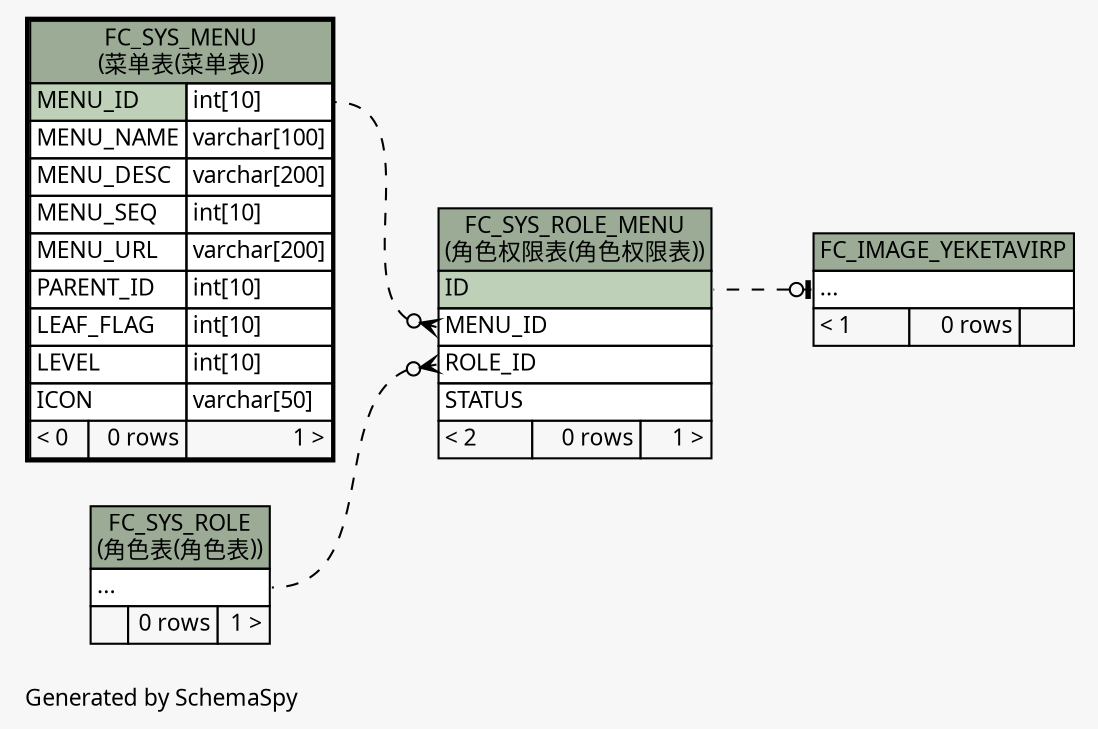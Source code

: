 // dot 2.26.0 on Linux 2.6.32-504.3.3.el6.x86_64
// SchemaSpy rev Unknown
digraph "impliedTwoDegreesRelationshipsDiagram" {
  graph [
    rankdir="RL"
    bgcolor="#f7f7f7"
    label="\nGenerated by SchemaSpy"
    labeljust="l"
    nodesep="0.18"
    ranksep="0.46"
    fontname="Microsoft YaHei"
    fontsize="11"
  ];
  node [
    fontname="Microsoft YaHei"
    fontsize="11"
    shape="plaintext"
  ];
  edge [
    arrowsize="0.8"
  ];
  "FC_IMAGE_YEKETAVIRP":"elipses":w -> "FC_SYS_ROLE_MENU":"ID":e [arrowhead=none dir=back arrowtail=teeodot style=dashed];
  "FC_SYS_ROLE_MENU":"MENU_ID":w -> "FC_SYS_MENU":"MENU_ID.type":e [arrowhead=none dir=back arrowtail=crowodot style=dashed];
  "FC_SYS_ROLE_MENU":"ROLE_ID":w -> "FC_SYS_ROLE":"elipses":e [arrowhead=none dir=back arrowtail=crowodot style=dashed];
  "FC_IMAGE_YEKETAVIRP" [
    label=<
    <TABLE BORDER="0" CELLBORDER="1" CELLSPACING="0" BGCOLOR="#ffffff">
      <TR><TD COLSPAN="3" BGCOLOR="#9bab96" ALIGN="CENTER">FC_IMAGE_YEKETAVIRP</TD></TR>
      <TR><TD PORT="elipses" COLSPAN="3" ALIGN="LEFT">...</TD></TR>
      <TR><TD ALIGN="LEFT" BGCOLOR="#f7f7f7">&lt; 1</TD><TD ALIGN="RIGHT" BGCOLOR="#f7f7f7">0 rows</TD><TD ALIGN="RIGHT" BGCOLOR="#f7f7f7">  </TD></TR>
    </TABLE>>
    URL="FC_IMAGE_YEKETAVIRP.html"
    tooltip="FC_IMAGE_YEKETAVIRP"
  ];
  "FC_SYS_MENU" [
    label=<
    <TABLE BORDER="2" CELLBORDER="1" CELLSPACING="0" BGCOLOR="#ffffff">
      <TR><TD COLSPAN="3" BGCOLOR="#9bab96" ALIGN="CENTER">FC_SYS_MENU<br/>(菜单表(菜单表))</TD></TR>
      <TR><TD PORT="MENU_ID" COLSPAN="2" BGCOLOR="#bed1b8" ALIGN="LEFT">MENU_ID</TD><TD PORT="MENU_ID.type" ALIGN="LEFT">int[10]</TD></TR>
      <TR><TD PORT="MENU_NAME" COLSPAN="2" ALIGN="LEFT">MENU_NAME</TD><TD PORT="MENU_NAME.type" ALIGN="LEFT">varchar[100]</TD></TR>
      <TR><TD PORT="MENU_DESC" COLSPAN="2" ALIGN="LEFT">MENU_DESC</TD><TD PORT="MENU_DESC.type" ALIGN="LEFT">varchar[200]</TD></TR>
      <TR><TD PORT="MENU_SEQ" COLSPAN="2" ALIGN="LEFT">MENU_SEQ</TD><TD PORT="MENU_SEQ.type" ALIGN="LEFT">int[10]</TD></TR>
      <TR><TD PORT="MENU_URL" COLSPAN="2" ALIGN="LEFT">MENU_URL</TD><TD PORT="MENU_URL.type" ALIGN="LEFT">varchar[200]</TD></TR>
      <TR><TD PORT="PARENT_ID" COLSPAN="2" ALIGN="LEFT">PARENT_ID</TD><TD PORT="PARENT_ID.type" ALIGN="LEFT">int[10]</TD></TR>
      <TR><TD PORT="LEAF_FLAG" COLSPAN="2" ALIGN="LEFT">LEAF_FLAG</TD><TD PORT="LEAF_FLAG.type" ALIGN="LEFT">int[10]</TD></TR>
      <TR><TD PORT="LEVEL" COLSPAN="2" ALIGN="LEFT">LEVEL</TD><TD PORT="LEVEL.type" ALIGN="LEFT">int[10]</TD></TR>
      <TR><TD PORT="ICON" COLSPAN="2" ALIGN="LEFT">ICON</TD><TD PORT="ICON.type" ALIGN="LEFT">varchar[50]</TD></TR>
      <TR><TD ALIGN="LEFT" BGCOLOR="#f7f7f7">&lt; 0</TD><TD ALIGN="RIGHT" BGCOLOR="#f7f7f7">0 rows</TD><TD ALIGN="RIGHT" BGCOLOR="#f7f7f7">1 &gt;</TD></TR>
    </TABLE>>
    URL="FC_SYS_MENU.html"
    tooltip="FC_SYS_MENU"
  ];
  "FC_SYS_ROLE" [
    label=<
    <TABLE BORDER="0" CELLBORDER="1" CELLSPACING="0" BGCOLOR="#ffffff">
      <TR><TD COLSPAN="3" BGCOLOR="#9bab96" ALIGN="CENTER">FC_SYS_ROLE<br/>(角色表(角色表))</TD></TR>
      <TR><TD PORT="elipses" COLSPAN="3" ALIGN="LEFT">...</TD></TR>
      <TR><TD ALIGN="LEFT" BGCOLOR="#f7f7f7">  </TD><TD ALIGN="RIGHT" BGCOLOR="#f7f7f7">0 rows</TD><TD ALIGN="RIGHT" BGCOLOR="#f7f7f7">1 &gt;</TD></TR>
    </TABLE>>
    URL="FC_SYS_ROLE.html"
    tooltip="FC_SYS_ROLE"
  ];
  "FC_SYS_ROLE_MENU" [
    label=<
    <TABLE BORDER="0" CELLBORDER="1" CELLSPACING="0" BGCOLOR="#ffffff">
      <TR><TD COLSPAN="3" BGCOLOR="#9bab96" ALIGN="CENTER">FC_SYS_ROLE_MENU<br/>(角色权限表(角色权限表))</TD></TR>
      <TR><TD PORT="ID" COLSPAN="3" BGCOLOR="#bed1b8" ALIGN="LEFT">ID</TD></TR>
      <TR><TD PORT="MENU_ID" COLSPAN="3" ALIGN="LEFT">MENU_ID</TD></TR>
      <TR><TD PORT="ROLE_ID" COLSPAN="3" ALIGN="LEFT">ROLE_ID</TD></TR>
      <TR><TD PORT="STATUS" COLSPAN="3" ALIGN="LEFT">STATUS</TD></TR>
      <TR><TD ALIGN="LEFT" BGCOLOR="#f7f7f7">&lt; 2</TD><TD ALIGN="RIGHT" BGCOLOR="#f7f7f7">0 rows</TD><TD ALIGN="RIGHT" BGCOLOR="#f7f7f7">1 &gt;</TD></TR>
    </TABLE>>
    URL="FC_SYS_ROLE_MENU.html"
    tooltip="FC_SYS_ROLE_MENU"
  ];
}
